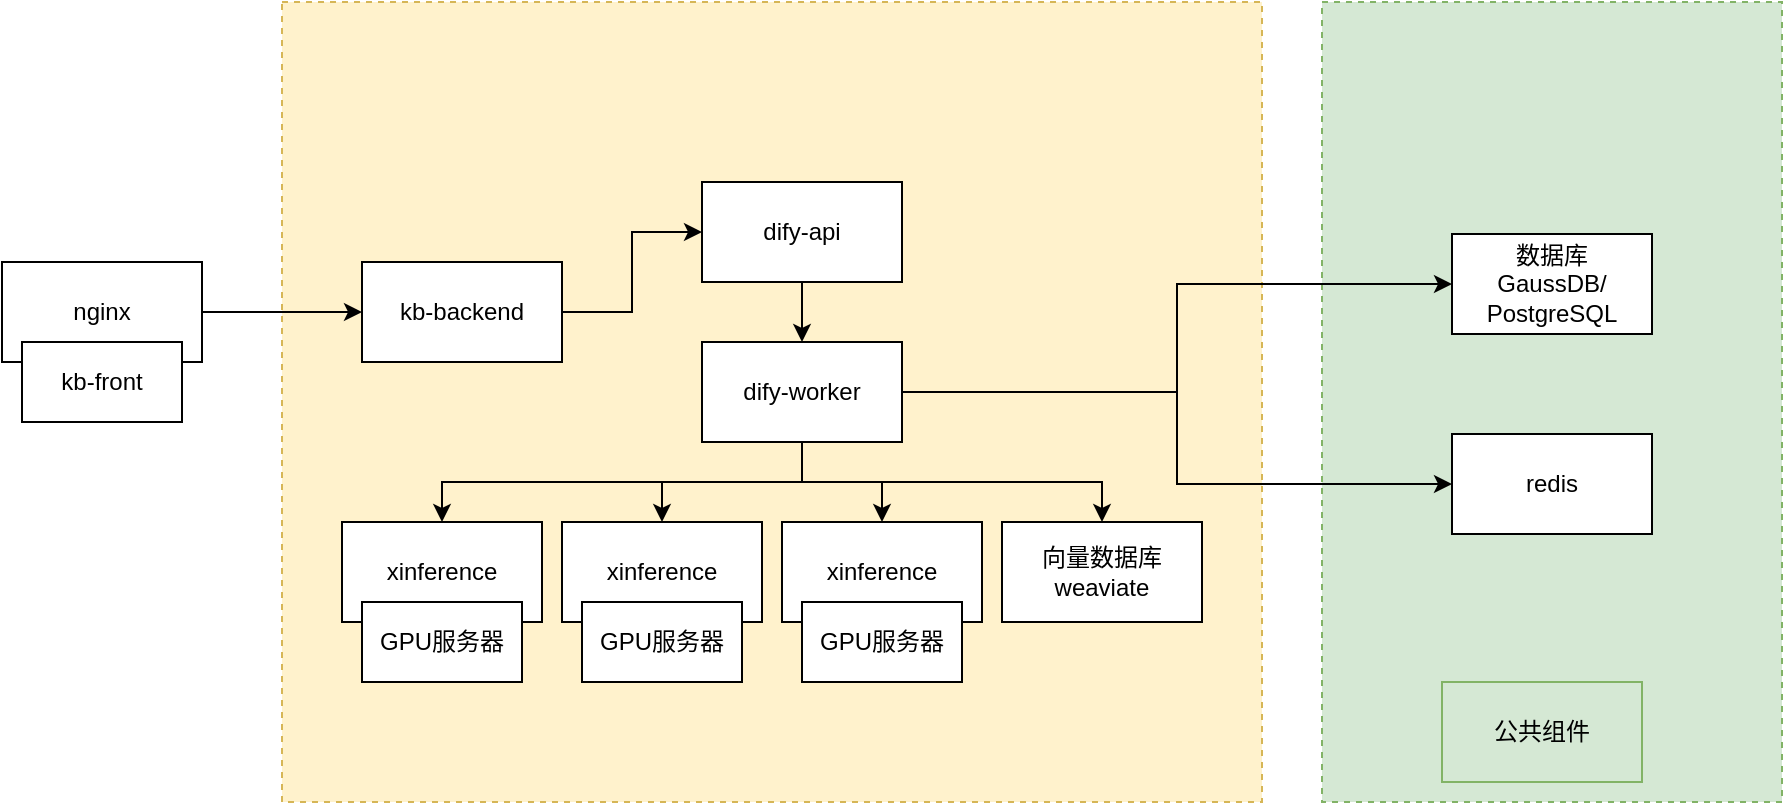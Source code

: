 <mxfile version="26.1.0">
  <diagram name="Page-1" id="c7488fd3-1785-93aa-aadb-54a6760d102a">
    <mxGraphModel dx="1434" dy="772" grid="1" gridSize="10" guides="1" tooltips="1" connect="1" arrows="1" fold="1" page="1" pageScale="1" pageWidth="1100" pageHeight="850" background="none" math="0" shadow="0">
      <root>
        <mxCell id="0" />
        <mxCell id="1" parent="0" />
        <mxCell id="X5e3uY8N-baIYEQO0uc5-21" value="" style="rounded=0;whiteSpace=wrap;html=1;dashed=1;fillColor=#d5e8d4;strokeColor=#82b366;" vertex="1" parent="1">
          <mxGeometry x="690" y="190" width="230" height="400" as="geometry" />
        </mxCell>
        <mxCell id="X5e3uY8N-baIYEQO0uc5-6" value="" style="rounded=0;whiteSpace=wrap;html=1;dashed=1;fillColor=#fff2cc;strokeColor=#d6b656;" vertex="1" parent="1">
          <mxGeometry x="170" y="190" width="490" height="400" as="geometry" />
        </mxCell>
        <mxCell id="X5e3uY8N-baIYEQO0uc5-34" style="edgeStyle=orthogonalEdgeStyle;rounded=0;orthogonalLoop=1;jettySize=auto;html=1;exitX=1;exitY=0.5;exitDx=0;exitDy=0;entryX=0;entryY=0.5;entryDx=0;entryDy=0;" edge="1" parent="1" source="X5e3uY8N-baIYEQO0uc5-12" target="X5e3uY8N-baIYEQO0uc5-14">
          <mxGeometry relative="1" as="geometry" />
        </mxCell>
        <mxCell id="X5e3uY8N-baIYEQO0uc5-12" value="kb-backend" style="rounded=0;whiteSpace=wrap;html=1;" vertex="1" parent="1">
          <mxGeometry x="210" y="320" width="100" height="50" as="geometry" />
        </mxCell>
        <mxCell id="X5e3uY8N-baIYEQO0uc5-32" style="edgeStyle=orthogonalEdgeStyle;rounded=0;orthogonalLoop=1;jettySize=auto;html=1;exitX=0.5;exitY=1;exitDx=0;exitDy=0;entryX=0.5;entryY=0;entryDx=0;entryDy=0;" edge="1" parent="1" source="X5e3uY8N-baIYEQO0uc5-14" target="X5e3uY8N-baIYEQO0uc5-15">
          <mxGeometry relative="1" as="geometry" />
        </mxCell>
        <mxCell id="X5e3uY8N-baIYEQO0uc5-14" value="dify-api" style="rounded=0;whiteSpace=wrap;html=1;" vertex="1" parent="1">
          <mxGeometry x="380" y="280" width="100" height="50" as="geometry" />
        </mxCell>
        <mxCell id="X5e3uY8N-baIYEQO0uc5-27" style="edgeStyle=orthogonalEdgeStyle;rounded=0;orthogonalLoop=1;jettySize=auto;html=1;exitX=1;exitY=0.5;exitDx=0;exitDy=0;entryX=0;entryY=0.5;entryDx=0;entryDy=0;" edge="1" parent="1" source="X5e3uY8N-baIYEQO0uc5-15" target="X5e3uY8N-baIYEQO0uc5-25">
          <mxGeometry relative="1" as="geometry" />
        </mxCell>
        <mxCell id="X5e3uY8N-baIYEQO0uc5-28" style="edgeStyle=orthogonalEdgeStyle;rounded=0;orthogonalLoop=1;jettySize=auto;html=1;exitX=1;exitY=0.5;exitDx=0;exitDy=0;" edge="1" parent="1" source="X5e3uY8N-baIYEQO0uc5-15" target="X5e3uY8N-baIYEQO0uc5-26">
          <mxGeometry relative="1" as="geometry" />
        </mxCell>
        <mxCell id="X5e3uY8N-baIYEQO0uc5-29" style="edgeStyle=orthogonalEdgeStyle;rounded=0;orthogonalLoop=1;jettySize=auto;html=1;exitX=0.5;exitY=1;exitDx=0;exitDy=0;" edge="1" parent="1" source="X5e3uY8N-baIYEQO0uc5-15" target="X5e3uY8N-baIYEQO0uc5-16">
          <mxGeometry relative="1" as="geometry" />
        </mxCell>
        <mxCell id="X5e3uY8N-baIYEQO0uc5-30" style="edgeStyle=orthogonalEdgeStyle;rounded=0;orthogonalLoop=1;jettySize=auto;html=1;exitX=0.5;exitY=1;exitDx=0;exitDy=0;entryX=0.5;entryY=0;entryDx=0;entryDy=0;" edge="1" parent="1" source="X5e3uY8N-baIYEQO0uc5-15" target="X5e3uY8N-baIYEQO0uc5-17">
          <mxGeometry relative="1" as="geometry" />
        </mxCell>
        <mxCell id="X5e3uY8N-baIYEQO0uc5-35" style="edgeStyle=orthogonalEdgeStyle;rounded=0;orthogonalLoop=1;jettySize=auto;html=1;exitX=0.5;exitY=1;exitDx=0;exitDy=0;entryX=0.5;entryY=0;entryDx=0;entryDy=0;" edge="1" parent="1" source="X5e3uY8N-baIYEQO0uc5-15" target="X5e3uY8N-baIYEQO0uc5-18">
          <mxGeometry relative="1" as="geometry" />
        </mxCell>
        <mxCell id="X5e3uY8N-baIYEQO0uc5-36" style="edgeStyle=orthogonalEdgeStyle;rounded=0;orthogonalLoop=1;jettySize=auto;html=1;exitX=0.5;exitY=1;exitDx=0;exitDy=0;" edge="1" parent="1" source="X5e3uY8N-baIYEQO0uc5-15" target="X5e3uY8N-baIYEQO0uc5-19">
          <mxGeometry relative="1" as="geometry" />
        </mxCell>
        <mxCell id="X5e3uY8N-baIYEQO0uc5-15" value="dify-worker" style="rounded=0;whiteSpace=wrap;html=1;" vertex="1" parent="1">
          <mxGeometry x="380" y="360" width="100" height="50" as="geometry" />
        </mxCell>
        <mxCell id="X5e3uY8N-baIYEQO0uc5-16" value="xinference" style="rounded=0;whiteSpace=wrap;html=1;" vertex="1" parent="1">
          <mxGeometry x="200" y="450" width="100" height="50" as="geometry" />
        </mxCell>
        <mxCell id="X5e3uY8N-baIYEQO0uc5-17" value="xinference" style="rounded=0;whiteSpace=wrap;html=1;" vertex="1" parent="1">
          <mxGeometry x="310" y="450" width="100" height="50" as="geometry" />
        </mxCell>
        <mxCell id="X5e3uY8N-baIYEQO0uc5-18" value="xinference" style="rounded=0;whiteSpace=wrap;html=1;" vertex="1" parent="1">
          <mxGeometry x="420" y="450" width="100" height="50" as="geometry" />
        </mxCell>
        <mxCell id="X5e3uY8N-baIYEQO0uc5-19" value="向量数据库&lt;div&gt;weaviate&lt;/div&gt;" style="rounded=0;whiteSpace=wrap;html=1;" vertex="1" parent="1">
          <mxGeometry x="530" y="450" width="100" height="50" as="geometry" />
        </mxCell>
        <mxCell id="X5e3uY8N-baIYEQO0uc5-33" style="edgeStyle=orthogonalEdgeStyle;rounded=0;orthogonalLoop=1;jettySize=auto;html=1;exitX=1;exitY=0.5;exitDx=0;exitDy=0;entryX=0;entryY=0.5;entryDx=0;entryDy=0;" edge="1" parent="1" source="X5e3uY8N-baIYEQO0uc5-20" target="X5e3uY8N-baIYEQO0uc5-12">
          <mxGeometry relative="1" as="geometry" />
        </mxCell>
        <mxCell id="X5e3uY8N-baIYEQO0uc5-20" value="nginx" style="rounded=0;whiteSpace=wrap;html=1;" vertex="1" parent="1">
          <mxGeometry x="30" y="320" width="100" height="50" as="geometry" />
        </mxCell>
        <mxCell id="X5e3uY8N-baIYEQO0uc5-23" value="kb-front" style="rounded=0;whiteSpace=wrap;html=1;" vertex="1" parent="1">
          <mxGeometry x="40" y="360" width="80" height="40" as="geometry" />
        </mxCell>
        <mxCell id="X5e3uY8N-baIYEQO0uc5-24" value="公共组件" style="rounded=0;whiteSpace=wrap;html=1;fillColor=#d5e8d4;strokeColor=#82b366;" vertex="1" parent="1">
          <mxGeometry x="750" y="530" width="100" height="50" as="geometry" />
        </mxCell>
        <mxCell id="X5e3uY8N-baIYEQO0uc5-25" value="数据库&lt;div&gt;GaussDB/&lt;/div&gt;&lt;div&gt;PostgreSQL&lt;/div&gt;" style="rounded=0;whiteSpace=wrap;html=1;" vertex="1" parent="1">
          <mxGeometry x="755" y="306" width="100" height="50" as="geometry" />
        </mxCell>
        <mxCell id="X5e3uY8N-baIYEQO0uc5-26" value="redis" style="rounded=0;whiteSpace=wrap;html=1;" vertex="1" parent="1">
          <mxGeometry x="755" y="406" width="100" height="50" as="geometry" />
        </mxCell>
        <mxCell id="X5e3uY8N-baIYEQO0uc5-40" value="GPU服务器" style="rounded=0;whiteSpace=wrap;html=1;" vertex="1" parent="1">
          <mxGeometry x="210" y="490" width="80" height="40" as="geometry" />
        </mxCell>
        <mxCell id="X5e3uY8N-baIYEQO0uc5-41" value="GPU服务器" style="rounded=0;whiteSpace=wrap;html=1;" vertex="1" parent="1">
          <mxGeometry x="320" y="490" width="80" height="40" as="geometry" />
        </mxCell>
        <mxCell id="X5e3uY8N-baIYEQO0uc5-42" value="GPU服务器" style="rounded=0;whiteSpace=wrap;html=1;" vertex="1" parent="1">
          <mxGeometry x="430" y="490" width="80" height="40" as="geometry" />
        </mxCell>
      </root>
    </mxGraphModel>
  </diagram>
</mxfile>
